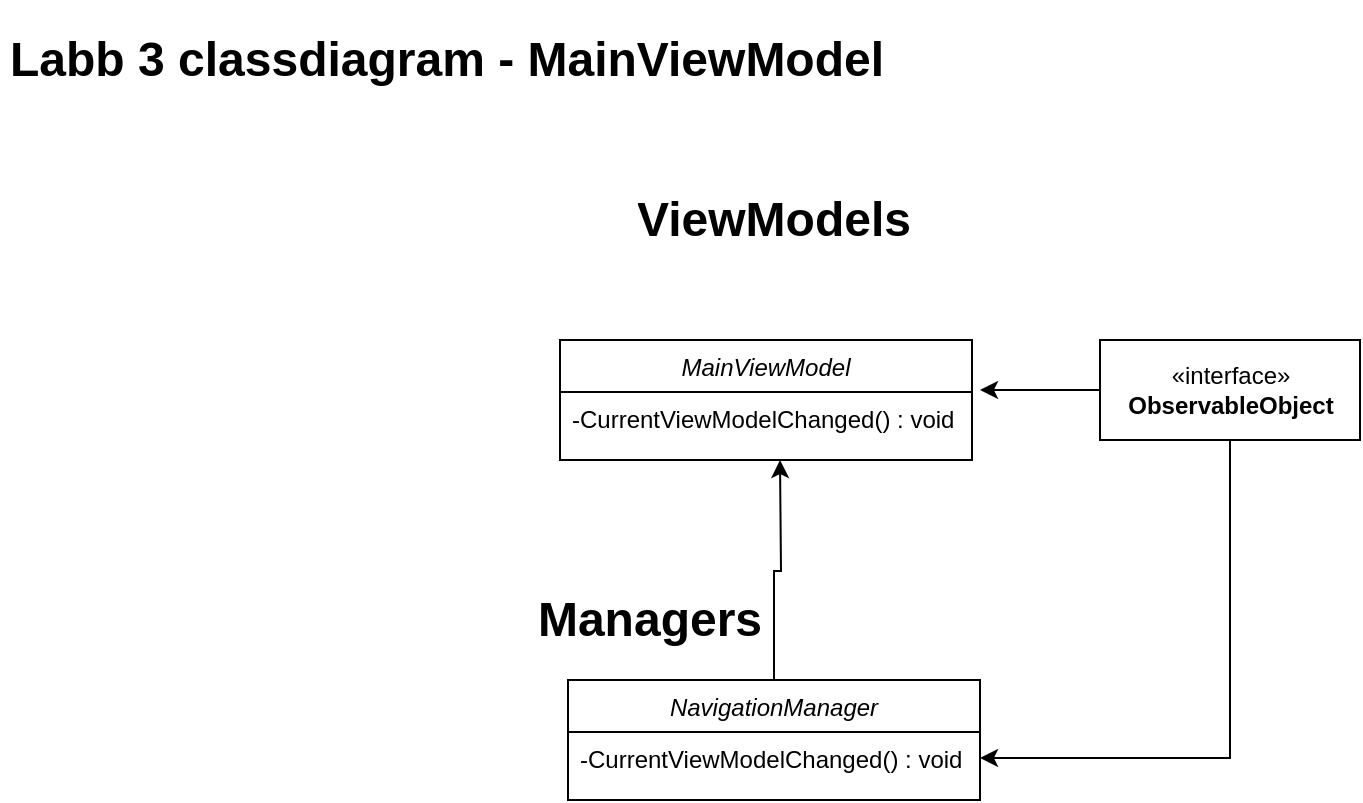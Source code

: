 <mxfile version="20.5.3" type="github">
  <diagram id="3U_DlGR_8lspaYgAbYeU" name="Sida-1">
    <mxGraphModel dx="2249" dy="697" grid="1" gridSize="10" guides="1" tooltips="1" connect="1" arrows="1" fold="1" page="1" pageScale="1" pageWidth="827" pageHeight="1169" math="0" shadow="0">
      <root>
        <mxCell id="0" />
        <mxCell id="1" parent="0" />
        <mxCell id="NdOaNpzIV36MuJ5LiK6B-1" value="&lt;h1&gt;Labb 3 classdiagram - MainViewModel&lt;/h1&gt;" style="text;html=1;strokeColor=none;fillColor=none;spacing=5;spacingTop=-20;whiteSpace=wrap;overflow=hidden;rounded=0;" vertex="1" parent="1">
          <mxGeometry x="-800" y="30" width="650" height="50" as="geometry" />
        </mxCell>
        <mxCell id="NdOaNpzIV36MuJ5LiK6B-3" value="&lt;h1&gt;ViewModels&lt;/h1&gt;" style="text;html=1;strokeColor=none;fillColor=none;spacing=5;spacingTop=-20;whiteSpace=wrap;overflow=hidden;rounded=0;align=center;" vertex="1" parent="1">
          <mxGeometry x="-518" y="110" width="210" height="40" as="geometry" />
        </mxCell>
        <mxCell id="NdOaNpzIV36MuJ5LiK6B-5" value="MainViewModel" style="swimlane;fontStyle=2;align=center;verticalAlign=top;childLayout=stackLayout;horizontal=1;startSize=26;horizontalStack=0;resizeParent=1;resizeLast=0;collapsible=1;marginBottom=0;rounded=0;shadow=0;strokeWidth=1;" vertex="1" parent="1">
          <mxGeometry x="-520" y="190" width="206" height="60" as="geometry">
            <mxRectangle x="230" y="140" width="160" height="26" as="alternateBounds" />
          </mxGeometry>
        </mxCell>
        <mxCell id="NdOaNpzIV36MuJ5LiK6B-6" value="-CurrentViewModelChanged() : void" style="text;align=left;verticalAlign=top;spacingLeft=4;spacingRight=4;overflow=hidden;rotatable=0;points=[[0,0.5],[1,0.5]];portConstraint=eastwest;" vertex="1" parent="NdOaNpzIV36MuJ5LiK6B-5">
          <mxGeometry y="26" width="206" height="26" as="geometry" />
        </mxCell>
        <mxCell id="NdOaNpzIV36MuJ5LiK6B-28" value="&lt;h1&gt;Managers&lt;/h1&gt;" style="text;html=1;strokeColor=none;fillColor=none;spacing=5;spacingTop=-20;whiteSpace=wrap;overflow=hidden;rounded=0;align=center;" vertex="1" parent="1">
          <mxGeometry x="-580" y="310" width="210" height="40" as="geometry" />
        </mxCell>
        <mxCell id="NdOaNpzIV36MuJ5LiK6B-37" style="edgeStyle=orthogonalEdgeStyle;rounded=0;orthogonalLoop=1;jettySize=auto;html=1;" edge="1" parent="1" source="NdOaNpzIV36MuJ5LiK6B-29">
          <mxGeometry relative="1" as="geometry">
            <mxPoint x="-410" y="250" as="targetPoint" />
          </mxGeometry>
        </mxCell>
        <mxCell id="NdOaNpzIV36MuJ5LiK6B-29" value="NavigationManager" style="swimlane;fontStyle=2;align=center;verticalAlign=top;childLayout=stackLayout;horizontal=1;startSize=26;horizontalStack=0;resizeParent=1;resizeLast=0;collapsible=1;marginBottom=0;rounded=0;shadow=0;strokeWidth=1;" vertex="1" parent="1">
          <mxGeometry x="-516" y="360" width="206" height="60" as="geometry">
            <mxRectangle x="230" y="140" width="160" height="26" as="alternateBounds" />
          </mxGeometry>
        </mxCell>
        <mxCell id="NdOaNpzIV36MuJ5LiK6B-30" value="-CurrentViewModelChanged() : void" style="text;align=left;verticalAlign=top;spacingLeft=4;spacingRight=4;overflow=hidden;rotatable=0;points=[[0,0.5],[1,0.5]];portConstraint=eastwest;" vertex="1" parent="NdOaNpzIV36MuJ5LiK6B-29">
          <mxGeometry y="26" width="206" height="26" as="geometry" />
        </mxCell>
        <mxCell id="NdOaNpzIV36MuJ5LiK6B-35" style="edgeStyle=orthogonalEdgeStyle;rounded=0;orthogonalLoop=1;jettySize=auto;html=1;entryX=1;entryY=0.5;entryDx=0;entryDy=0;" edge="1" parent="1" source="NdOaNpzIV36MuJ5LiK6B-33" target="NdOaNpzIV36MuJ5LiK6B-30">
          <mxGeometry relative="1" as="geometry" />
        </mxCell>
        <mxCell id="NdOaNpzIV36MuJ5LiK6B-36" style="edgeStyle=orthogonalEdgeStyle;rounded=0;orthogonalLoop=1;jettySize=auto;html=1;" edge="1" parent="1" source="NdOaNpzIV36MuJ5LiK6B-33">
          <mxGeometry relative="1" as="geometry">
            <mxPoint x="-310" y="215" as="targetPoint" />
          </mxGeometry>
        </mxCell>
        <mxCell id="NdOaNpzIV36MuJ5LiK6B-33" value="«interface»&lt;br&gt;&lt;b&gt;ObservableObject&lt;/b&gt;" style="html=1;" vertex="1" parent="1">
          <mxGeometry x="-250" y="190" width="130" height="50" as="geometry" />
        </mxCell>
      </root>
    </mxGraphModel>
  </diagram>
</mxfile>
